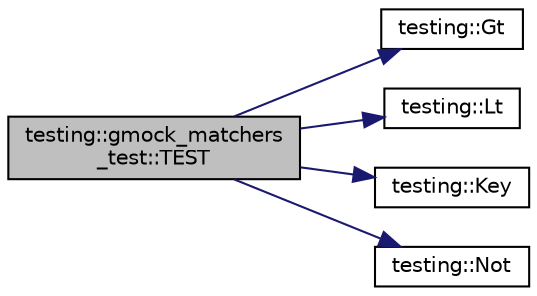 digraph "testing::gmock_matchers_test::TEST"
{
  edge [fontname="Helvetica",fontsize="10",labelfontname="Helvetica",labelfontsize="10"];
  node [fontname="Helvetica",fontsize="10",shape=record];
  rankdir="LR";
  Node572 [label="testing::gmock_matchers\l_test::TEST",height=0.2,width=0.4,color="black", fillcolor="grey75", style="filled", fontcolor="black"];
  Node572 -> Node573 [color="midnightblue",fontsize="10",style="solid",fontname="Helvetica"];
  Node573 [label="testing::Gt",height=0.2,width=0.4,color="black", fillcolor="white", style="filled",URL="$d0/d75/namespacetesting.html#a493fc1bafd7b3945ba06ace80e74b0d5"];
  Node572 -> Node574 [color="midnightblue",fontsize="10",style="solid",fontname="Helvetica"];
  Node574 [label="testing::Lt",height=0.2,width=0.4,color="black", fillcolor="white", style="filled",URL="$d0/d75/namespacetesting.html#ad621459957a8bcdd3c256b7940ecbf99"];
  Node572 -> Node575 [color="midnightblue",fontsize="10",style="solid",fontname="Helvetica"];
  Node575 [label="testing::Key",height=0.2,width=0.4,color="black", fillcolor="white", style="filled",URL="$d0/d75/namespacetesting.html#a6212e76b542f4ffd3079de59092a826a"];
  Node572 -> Node576 [color="midnightblue",fontsize="10",style="solid",fontname="Helvetica"];
  Node576 [label="testing::Not",height=0.2,width=0.4,color="black", fillcolor="white", style="filled",URL="$d0/d75/namespacetesting.html#a3d7d0dda7e51b13fe2f5aa28e23ed6b6"];
}
